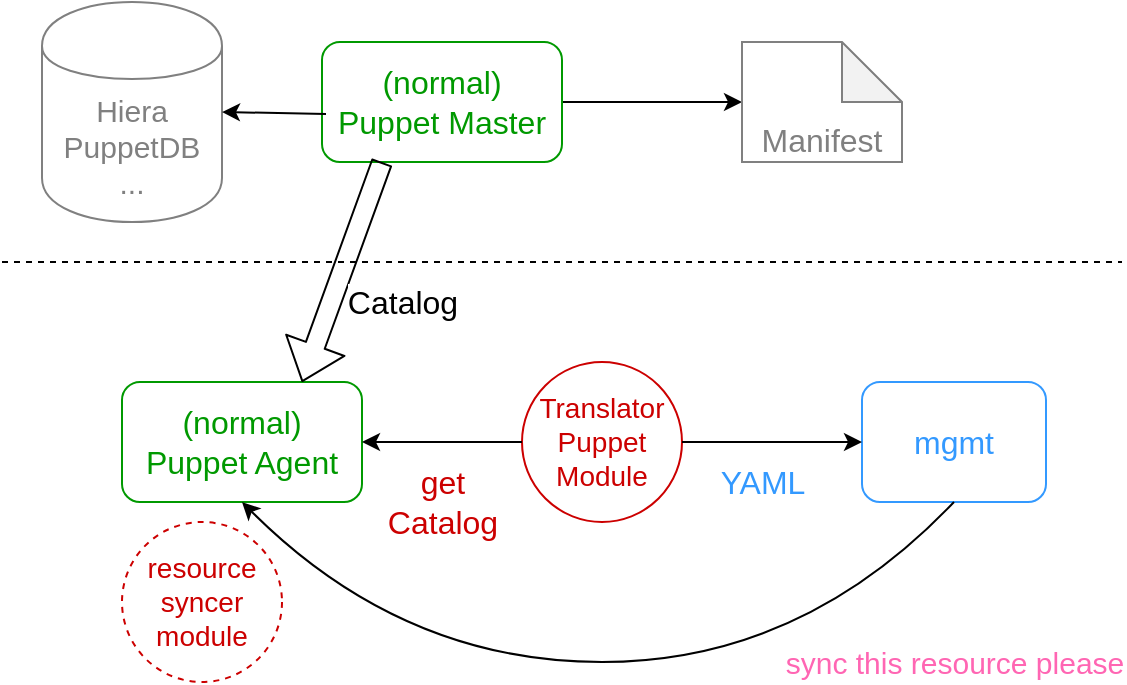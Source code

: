 <mxfile version="12.4.8" type="device"><diagram id="uDJb2lDz0IngLVQO8rE1" name="Page-1"><mxGraphModel dx="1038" dy="575" grid="1" gridSize="10" guides="1" tooltips="1" connect="1" arrows="1" fold="1" page="1" pageScale="1" pageWidth="850" pageHeight="1100" math="0" shadow="0"><root><mxCell id="0"/><mxCell id="1" parent="0"/><mxCell id="qMcHRqvNGi_xtsddRtyr-5" style="edgeStyle=orthogonalEdgeStyle;rounded=0;orthogonalLoop=1;jettySize=auto;html=1;exitX=1;exitY=0.5;exitDx=0;exitDy=0;entryX=0;entryY=0.5;entryDx=0;entryDy=0;entryPerimeter=0;" edge="1" parent="1" source="qMcHRqvNGi_xtsddRtyr-1" target="qMcHRqvNGi_xtsddRtyr-2"><mxGeometry relative="1" as="geometry"/></mxCell><mxCell id="qMcHRqvNGi_xtsddRtyr-1" value="&lt;div style=&quot;font-size: 16px;&quot;&gt;(normal)&lt;/div&gt;&lt;div style=&quot;font-size: 16px;&quot;&gt;Puppet Master&lt;br style=&quot;font-size: 16px;&quot;&gt;&lt;/div&gt;" style="rounded=1;whiteSpace=wrap;html=1;fontColor=#009900;strokeColor=#009900;fontSize=16;" vertex="1" parent="1"><mxGeometry x="320" y="130" width="120" height="60" as="geometry"/></mxCell><mxCell id="qMcHRqvNGi_xtsddRtyr-2" value="&lt;div style=&quot;font-size: 16px;&quot;&gt;&lt;br style=&quot;font-size: 16px;&quot;&gt;&lt;/div&gt;&lt;div style=&quot;font-size: 16px;&quot;&gt;&lt;br style=&quot;font-size: 16px;&quot;&gt;&lt;/div&gt;&lt;div style=&quot;font-size: 16px;&quot;&gt;Manifest&lt;/div&gt;" style="shape=note;whiteSpace=wrap;html=1;backgroundOutline=1;darkOpacity=0.05;strokeColor=#808080;fontColor=#808080;fontSize=16;" vertex="1" parent="1"><mxGeometry x="530" y="130" width="80" height="60" as="geometry"/></mxCell><mxCell id="qMcHRqvNGi_xtsddRtyr-4" value="&lt;div style=&quot;font-size: 15px;&quot;&gt;Hiera&lt;/div&gt;&lt;div style=&quot;font-size: 15px;&quot;&gt;PuppetDB&lt;/div&gt;&lt;div style=&quot;font-size: 15px;&quot;&gt;...&lt;/div&gt;" style="shape=cylinder;whiteSpace=wrap;html=1;boundedLbl=1;backgroundOutline=1;strokeColor=#808080;fontColor=#808080;fontSize=15;" vertex="1" parent="1"><mxGeometry x="180" y="110" width="90" height="110" as="geometry"/></mxCell><mxCell id="qMcHRqvNGi_xtsddRtyr-7" value="&lt;div style=&quot;font-size: 16px;&quot;&gt;(normal)&lt;/div&gt;&lt;div style=&quot;font-size: 16px;&quot;&gt;Puppet Agent&lt;br style=&quot;font-size: 16px;&quot;&gt;&lt;/div&gt;" style="rounded=1;whiteSpace=wrap;html=1;strokeColor=#009900;fontColor=#009900;fontSize=16;" vertex="1" parent="1"><mxGeometry x="220" y="300" width="120" height="60" as="geometry"/></mxCell><mxCell id="qMcHRqvNGi_xtsddRtyr-8" value="&lt;div style=&quot;font-size: 16px;&quot;&gt;Catalog&lt;/div&gt;" style="shape=flexArrow;endArrow=classic;html=1;exitX=0.25;exitY=1;exitDx=0;exitDy=0;entryX=0.75;entryY=0;entryDx=0;entryDy=0;fontSize=16;" edge="1" parent="1" source="qMcHRqvNGi_xtsddRtyr-1" target="qMcHRqvNGi_xtsddRtyr-7"><mxGeometry x="0.066" y="33" width="50" height="50" relative="1" as="geometry"><mxPoint x="190" y="390" as="sourcePoint"/><mxPoint x="240" y="340" as="targetPoint"/><mxPoint as="offset"/></mxGeometry></mxCell><mxCell id="qMcHRqvNGi_xtsddRtyr-9" value="&lt;div style=&quot;font-size: 14px;&quot;&gt;Translator&lt;/div&gt;&lt;div style=&quot;font-size: 14px;&quot;&gt;Puppet&lt;br style=&quot;font-size: 14px;&quot;&gt;&lt;/div&gt;&lt;div style=&quot;font-size: 14px;&quot;&gt;Module&lt;br style=&quot;font-size: 14px;&quot;&gt;&lt;/div&gt;" style="ellipse;whiteSpace=wrap;html=1;aspect=fixed;strokeColor=#CC0000;fontColor=#CC0000;fontSize=14;" vertex="1" parent="1"><mxGeometry x="420" y="290" width="80" height="80" as="geometry"/></mxCell><mxCell id="qMcHRqvNGi_xtsddRtyr-10" value="&lt;div style=&quot;font-size: 16px;&quot;&gt;get&lt;/div&gt;&lt;div style=&quot;font-size: 16px;&quot;&gt;Catalog&lt;br style=&quot;font-size: 16px;&quot;&gt;&lt;/div&gt;" style="endArrow=classic;html=1;fontColor=#CC0000;entryX=1;entryY=0.5;entryDx=0;entryDy=0;exitX=0;exitY=0.5;exitDx=0;exitDy=0;fontSize=16;" edge="1" parent="1" source="qMcHRqvNGi_xtsddRtyr-9" target="qMcHRqvNGi_xtsddRtyr-7"><mxGeometry y="30" width="50" height="50" relative="1" as="geometry"><mxPoint x="190" y="480" as="sourcePoint"/><mxPoint x="240" y="430" as="targetPoint"/><mxPoint as="offset"/></mxGeometry></mxCell><mxCell id="qMcHRqvNGi_xtsddRtyr-12" value="" style="endArrow=classic;html=1;fontColor=#CC0000;entryX=1;entryY=0.5;entryDx=0;entryDy=0;" edge="1" parent="1" target="qMcHRqvNGi_xtsddRtyr-4"><mxGeometry width="50" height="50" relative="1" as="geometry"><mxPoint x="322" y="166" as="sourcePoint"/><mxPoint x="230" y="380" as="targetPoint"/></mxGeometry></mxCell><mxCell id="qMcHRqvNGi_xtsddRtyr-13" value="mgmt" style="rounded=1;whiteSpace=wrap;html=1;strokeColor=#3399FF;fontColor=#3399FF;fontSize=16;" vertex="1" parent="1"><mxGeometry x="590" y="300" width="92" height="60" as="geometry"/></mxCell><mxCell id="qMcHRqvNGi_xtsddRtyr-14" value="YAML" style="endArrow=classic;html=1;fontColor=#3399FF;entryX=0;entryY=0.5;entryDx=0;entryDy=0;exitX=1;exitY=0.5;exitDx=0;exitDy=0;fontSize=16;" edge="1" parent="1" source="qMcHRqvNGi_xtsddRtyr-9" target="qMcHRqvNGi_xtsddRtyr-13"><mxGeometry x="-0.111" y="-20" width="50" height="50" relative="1" as="geometry"><mxPoint x="180" y="440" as="sourcePoint"/><mxPoint x="230" y="390" as="targetPoint"/><mxPoint as="offset"/></mxGeometry></mxCell><mxCell id="qMcHRqvNGi_xtsddRtyr-15" value="" style="endArrow=none;dashed=1;html=1;fontColor=#3399FF;" edge="1" parent="1"><mxGeometry width="50" height="50" relative="1" as="geometry"><mxPoint x="160" y="240" as="sourcePoint"/><mxPoint x="720" y="240" as="targetPoint"/></mxGeometry></mxCell><mxCell id="qMcHRqvNGi_xtsddRtyr-17" value="sync this resource please" style="curved=1;endArrow=classic;html=1;fontSize=15;fontColor=#FF66B3;exitX=0.5;exitY=1;exitDx=0;exitDy=0;entryX=0.5;entryY=1;entryDx=0;entryDy=0;" edge="1" parent="1" source="qMcHRqvNGi_xtsddRtyr-13" target="qMcHRqvNGi_xtsddRtyr-7"><mxGeometry x="-0.726" y="55" width="50" height="50" relative="1" as="geometry"><mxPoint x="680" y="380" as="sourcePoint"/><mxPoint x="210" y="400" as="targetPoint"/><Array as="points"><mxPoint x="560" y="440"/><mxPoint x="360" y="440"/></Array><mxPoint as="offset"/></mxGeometry></mxCell><mxCell id="qMcHRqvNGi_xtsddRtyr-18" value="&lt;div&gt;resource&lt;/div&gt;&lt;div&gt;syncer&lt;/div&gt;&lt;div&gt;module&lt;br&gt;&lt;/div&gt;" style="ellipse;whiteSpace=wrap;html=1;aspect=fixed;strokeColor=#CC0000;fontColor=#CC0000;fontSize=14;dashed=1;" vertex="1" parent="1"><mxGeometry x="220" y="370" width="80" height="80" as="geometry"/></mxCell></root></mxGraphModel></diagram></mxfile>